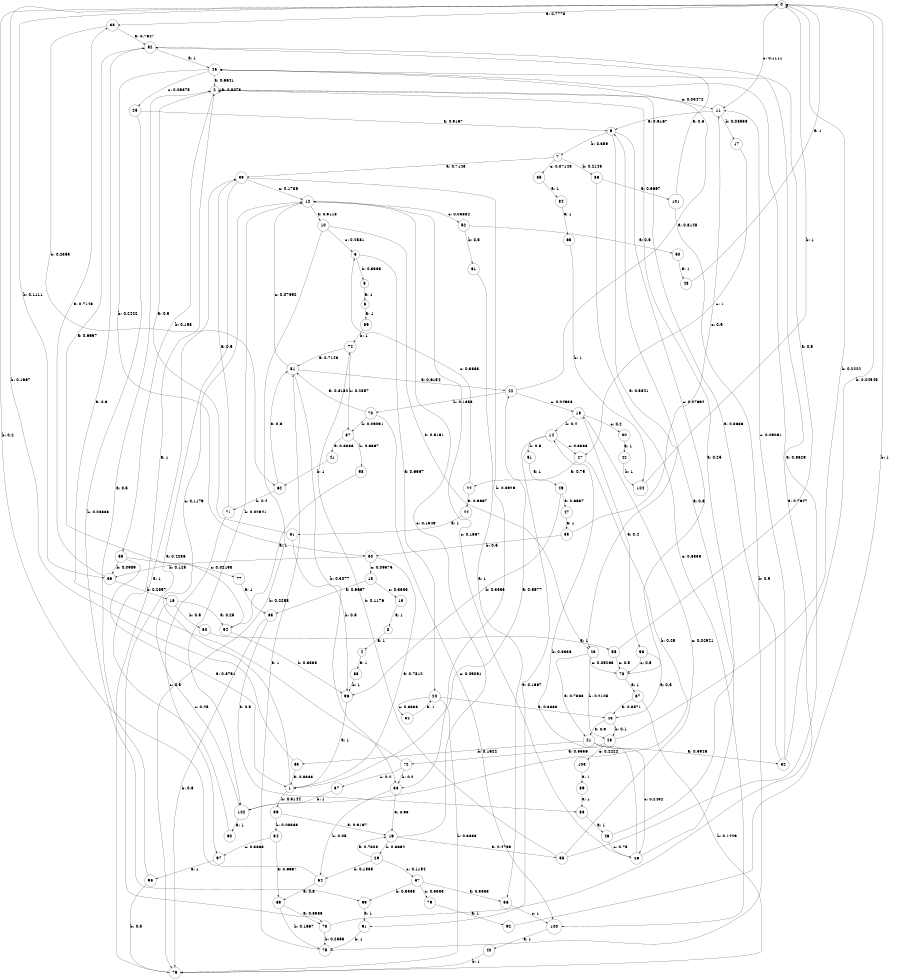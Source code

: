 digraph "d1-300nw-t0-cen-SML" {
size = "6,8.5";
ratio = "fill";
node [shape = circle];
node [fontsize = 24];
edge [fontsize = 24];
0 -> 38 [label = "a: 0.7778   "];
0 -> 36 [label = "b: 0.1111   "];
0 -> 11 [label = "c: 0.1111   "];
1 -> 22 [label = "a: 0.5677   "];
1 -> 59 [label = "b: 0.3144   "];
1 -> 12 [label = "c: 0.1179   "];
2 -> 2 [label = "a: 0.8073   "];
2 -> 53 [label = "b: 0.158    "];
2 -> 11 [label = "c: 0.03472  "];
3 -> 66 [label = "a: 1        "];
4 -> 88 [label = "a: 1        "];
5 -> 3 [label = "a: 1        "];
6 -> 20 [label = "a: 0.6667   "];
6 -> 5 [label = "b: 0.3333   "];
7 -> 39 [label = "a: 0.7143   "];
7 -> 86 [label = "b: 0.2143   "];
7 -> 85 [label = "c: 0.07143  "];
8 -> 4 [label = "a: 1        "];
9 -> 23 [label = "a: 0.5641   "];
9 -> 7 [label = "b: 0.359    "];
9 -> 78 [label = "c: 0.07692  "];
10 -> 23 [label = "a: 0.5161   "];
10 -> 76 [label = "b: 0.2258   "];
10 -> 6 [label = "c: 0.2581   "];
11 -> 9 [label = "a: 0.9167   "];
11 -> 17 [label = "b: 0.08333  "];
12 -> 10 [label = "a: 0.9118   "];
12 -> 102 [label = "b: 0.02941  "];
12 -> 52 [label = "c: 0.05882  "];
13 -> 8 [label = "a: 1        "];
14 -> 91 [label = "a: 0.1667   "];
14 -> 51 [label = "b: 0.5      "];
14 -> 27 [label = "c: 0.3333   "];
15 -> 93 [label = "a: 0.4      "];
15 -> 14 [label = "b: 0.4      "];
15 -> 80 [label = "c: 0.2      "];
16 -> 94 [label = "a: 0.25     "];
16 -> 60 [label = "b: 0.5      "];
16 -> 102 [label = "c: 0.25     "];
17 -> 27 [label = "c: 1        "];
18 -> 68 [label = "a: 0.6667   "];
18 -> 13 [label = "c: 0.3333   "];
19 -> 58 [label = "a: 0.4789   "];
19 -> 29 [label = "b: 0.3662   "];
19 -> 12 [label = "c: 0.1549   "];
20 -> 43 [label = "a: 0.3333   "];
20 -> 76 [label = "b: 0.3333   "];
20 -> 34 [label = "c: 0.3333   "];
21 -> 32 [label = "a: 0.5946   "];
21 -> 63 [label = "b: 0.1622   "];
21 -> 26 [label = "c: 0.2432   "];
22 -> 45 [label = "a: 0.8148   "];
22 -> 70 [label = "b: 0.1358   "];
22 -> 15 [label = "c: 0.04938  "];
23 -> 21 [label = "a: 0.7368   "];
23 -> 28 [label = "b: 0.2105   "];
23 -> 78 [label = "c: 0.05263  "];
24 -> 44 [label = "a: 0.6667   "];
24 -> 6 [label = "c: 0.3333   "];
25 -> 9 [label = "a: 0.9167   "];
25 -> 99 [label = "b: 0.08333  "];
26 -> 9 [label = "a: 0.5      "];
26 -> 14 [label = "b: 0.3333   "];
26 -> 12 [label = "c: 0.1667   "];
27 -> 24 [label = "a: 0.75     "];
27 -> 102 [label = "b: 0.25     "];
28 -> 72 [label = "a: 0.5556   "];
28 -> 0 [label = "b: 0.2222   "];
28 -> 103 [label = "c: 0.2222   "];
29 -> 19 [label = "a: 0.7308   "];
29 -> 64 [label = "b: 0.1538   "];
29 -> 57 [label = "c: 0.1154   "];
30 -> 1 [label = "a: 0.7812   "];
30 -> 36 [label = "b: 0.125    "];
30 -> 18 [label = "c: 0.09375  "];
31 -> 2 [label = "a: 0.5      "];
31 -> 96 [label = "b: 0.5      "];
32 -> 2 [label = "a: 0.8636   "];
32 -> 0 [label = "b: 0.04545  "];
32 -> 11 [label = "c: 0.09091  "];
33 -> 19 [label = "a: 0.95     "];
33 -> 64 [label = "b: 0.05     "];
34 -> 20 [label = "a: 1        "];
35 -> 30 [label = "b: 0.5      "];
35 -> 11 [label = "c: 0.5      "];
36 -> 38 [label = "a: 0.7143   "];
36 -> 16 [label = "b: 0.2857   "];
37 -> 102 [label = "b: 1        "];
38 -> 82 [label = "a: 0.7647   "];
38 -> 62 [label = "b: 0.2353   "];
39 -> 73 [label = "a: 0.4286   "];
39 -> 33 [label = "b: 0.3929   "];
39 -> 12 [label = "c: 0.1786   "];
40 -> 76 [label = "b: 1        "];
41 -> 62 [label = "b: 1        "];
42 -> 104 [label = "b: 1        "];
43 -> 21 [label = "a: 0.9      "];
43 -> 28 [label = "b: 0.1      "];
44 -> 31 [label = "a: 1        "];
45 -> 2 [label = "a: 0.6641   "];
45 -> 30 [label = "b: 0.2422   "];
45 -> 25 [label = "c: 0.09375  "];
46 -> 2 [label = "a: 0.25     "];
46 -> 26 [label = "c: 0.75     "];
47 -> 35 [label = "a: 1        "];
48 -> 0 [label = "a: 1        "];
49 -> 47 [label = "a: 0.6667   "];
49 -> 96 [label = "b: 0.3333   "];
50 -> 48 [label = "a: 1        "];
51 -> 49 [label = "a: 1        "];
52 -> 50 [label = "a: 0.5      "];
52 -> 61 [label = "b: 0.5      "];
53 -> 1 [label = "a: 0.8791   "];
53 -> 36 [label = "b: 0.0989   "];
53 -> 77 [label = "c: 0.02198  "];
54 -> 69 [label = "a: 0.6667   "];
54 -> 97 [label = "c: 0.3333   "];
55 -> 82 [label = "a: 0.5      "];
55 -> 78 [label = "c: 0.5      "];
56 -> 100 [label = "c: 1        "];
57 -> 56 [label = "a: 0.3333   "];
57 -> 99 [label = "b: 0.3333   "];
57 -> 79 [label = "c: 0.3333   "];
58 -> 45 [label = "a: 0.8529   "];
58 -> 74 [label = "b: 0.1176   "];
58 -> 15 [label = "c: 0.02941  "];
59 -> 19 [label = "a: 0.9167   "];
59 -> 54 [label = "b: 0.08333  "];
60 -> 55 [label = "a: 1        "];
61 -> 56 [label = "a: 1        "];
62 -> 81 [label = "a: 0.6      "];
62 -> 71 [label = "b: 0.4      "];
63 -> 1 [label = "a: 0.8333   "];
63 -> 0 [label = "b: 0.1667   "];
64 -> 69 [label = "a: 0.8      "];
64 -> 0 [label = "b: 0.2      "];
65 -> 104 [label = "b: 1        "];
66 -> 74 [label = "b: 1        "];
67 -> 43 [label = "a: 0.8571   "];
67 -> 76 [label = "b: 0.1429   "];
68 -> 83 [label = "a: 0.5      "];
68 -> 76 [label = "b: 0.5      "];
69 -> 73 [label = "a: 0.8333   "];
69 -> 75 [label = "b: 0.1667   "];
70 -> 81 [label = "a: 0.8182   "];
70 -> 87 [label = "b: 0.09091  "];
70 -> 100 [label = "c: 0.09091  "];
71 -> 39 [label = "a: 0.5      "];
71 -> 97 [label = "c: 0.5      "];
72 -> 82 [label = "a: 0.6      "];
72 -> 33 [label = "b: 0.2      "];
72 -> 37 [label = "c: 0.2      "];
73 -> 45 [label = "a: 0.7647   "];
73 -> 75 [label = "b: 0.2353   "];
74 -> 81 [label = "a: 0.7143   "];
74 -> 87 [label = "b: 0.2857   "];
75 -> 81 [label = "a: 1        "];
76 -> 39 [label = "a: 1        "];
77 -> 68 [label = "a: 1        "];
78 -> 67 [label = "a: 1        "];
79 -> 92 [label = "a: 1        "];
80 -> 42 [label = "a: 1        "];
81 -> 22 [label = "a: 0.6154   "];
81 -> 33 [label = "b: 0.3077   "];
81 -> 12 [label = "c: 0.07692  "];
82 -> 45 [label = "a: 1        "];
83 -> 46 [label = "a: 1        "];
84 -> 65 [label = "a: 1        "];
85 -> 84 [label = "a: 1        "];
86 -> 101 [label = "a: 0.6667   "];
86 -> 100 [label = "c: 0.3333   "];
87 -> 41 [label = "a: 0.3333   "];
87 -> 98 [label = "b: 0.6667   "];
88 -> 96 [label = "b: 1        "];
89 -> 83 [label = "a: 1        "];
90 -> 2 [label = "a: 1        "];
91 -> 75 [label = "b: 1        "];
92 -> 0 [label = "b: 1        "];
93 -> 43 [label = "a: 0.5      "];
93 -> 78 [label = "c: 0.5      "];
94 -> 82 [label = "a: 0.6667   "];
94 -> 96 [label = "b: 0.3333   "];
95 -> 2 [label = "a: 0.5      "];
95 -> 76 [label = "b: 0.5      "];
96 -> 1 [label = "a: 1        "];
97 -> 95 [label = "a: 1        "];
98 -> 94 [label = "a: 1        "];
99 -> 91 [label = "a: 1        "];
100 -> 40 [label = "a: 1        "];
101 -> 82 [label = "a: 0.5      "];
101 -> 75 [label = "b: 0.5      "];
102 -> 90 [label = "a: 1        "];
103 -> 89 [label = "a: 1        "];
104 -> 0 [label = "b: 1        "];
}